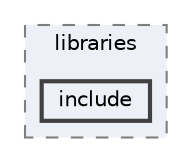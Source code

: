 digraph "C:/Users/k.yang/Documents/Cours4IAPA/Cours4IAPA/libraries/include"
{
 // LATEX_PDF_SIZE
  bgcolor="transparent";
  edge [fontname=Helvetica,fontsize=10,labelfontname=Helvetica,labelfontsize=10];
  node [fontname=Helvetica,fontsize=10,shape=box,height=0.2,width=0.4];
  compound=true
  subgraph clusterdir_119f9a01e6b347c261e407da85fa5737 {
    graph [ bgcolor="#edf0f7", pencolor="grey50", label="libraries", fontname=Helvetica,fontsize=10 style="filled,dashed", URL="dir_119f9a01e6b347c261e407da85fa5737.html",tooltip=""]
  dir_ddcf5f9c057959b5713e7988821e4391 [label="include", fillcolor="#edf0f7", color="grey25", style="filled,bold", URL="dir_ddcf5f9c057959b5713e7988821e4391.html",tooltip=""];
  }
}
